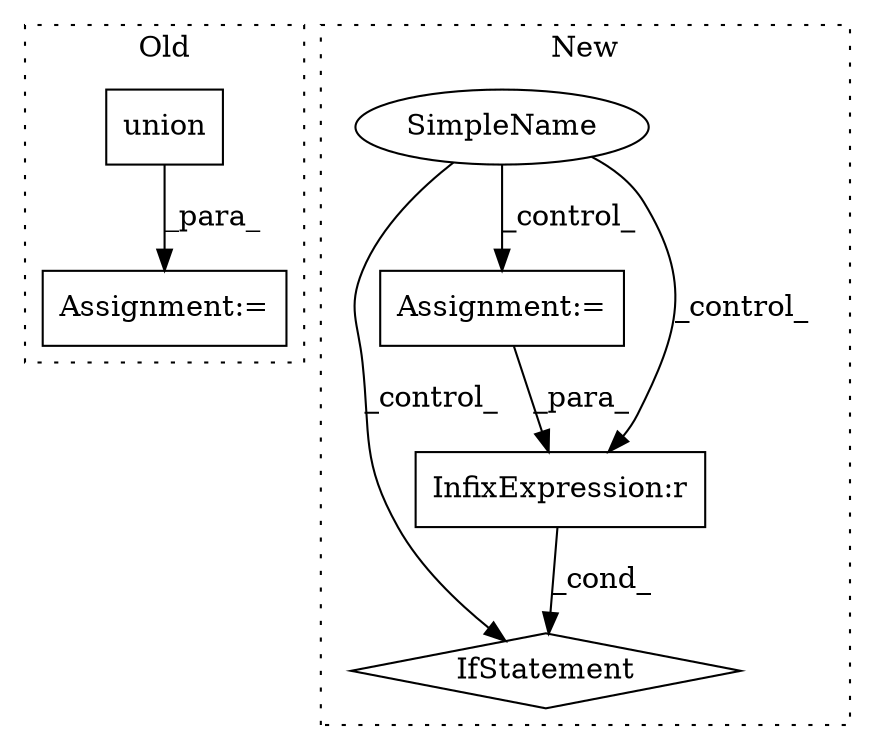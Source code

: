 digraph G {
subgraph cluster0 {
1 [label="union" a="32" s="39064,39196" l="17,-5" shape="box"];
3 [label="Assignment:=" a="7" s="39208" l="1" shape="box"];
label = "Old";
style="dotted";
}
subgraph cluster1 {
2 [label="IfStatement" a="25" s="5159,5200" l="4,2" shape="diamond"];
4 [label="Assignment:=" a="7" s="5008" l="1" shape="box"];
5 [label="InfixExpression:r" a="27" s="5191" l="4" shape="box"];
6 [label="SimpleName" a="42" s="" l="" shape="ellipse"];
label = "New";
style="dotted";
}
1 -> 3 [label="_para_"];
4 -> 5 [label="_para_"];
5 -> 2 [label="_cond_"];
6 -> 2 [label="_control_"];
6 -> 5 [label="_control_"];
6 -> 4 [label="_control_"];
}